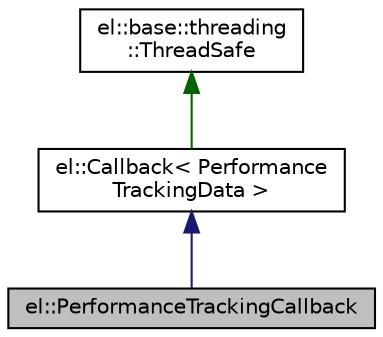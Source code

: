 digraph "el::PerformanceTrackingCallback"
{
  edge [fontname="Helvetica",fontsize="10",labelfontname="Helvetica",labelfontsize="10"];
  node [fontname="Helvetica",fontsize="10",shape=record];
  Node1 [label="el::PerformanceTrackingCallback",height=0.2,width=0.4,color="black", fillcolor="grey75", style="filled", fontcolor="black"];
  Node2 -> Node1 [dir="back",color="midnightblue",fontsize="10",style="solid"];
  Node2 [label="el::Callback\< Performance\lTrackingData \>",height=0.2,width=0.4,color="black", fillcolor="white", style="filled",URL="$d4/dee/a00008.html"];
  Node3 -> Node2 [dir="back",color="darkgreen",fontsize="10",style="solid"];
  Node3 [label="el::base::threading\l::ThreadSafe",height=0.2,width=0.4,color="black", fillcolor="white", style="filled",URL="$da/d82/a00091.html",tooltip="Base of thread safe class, this class is inheritable-only. "];
}
